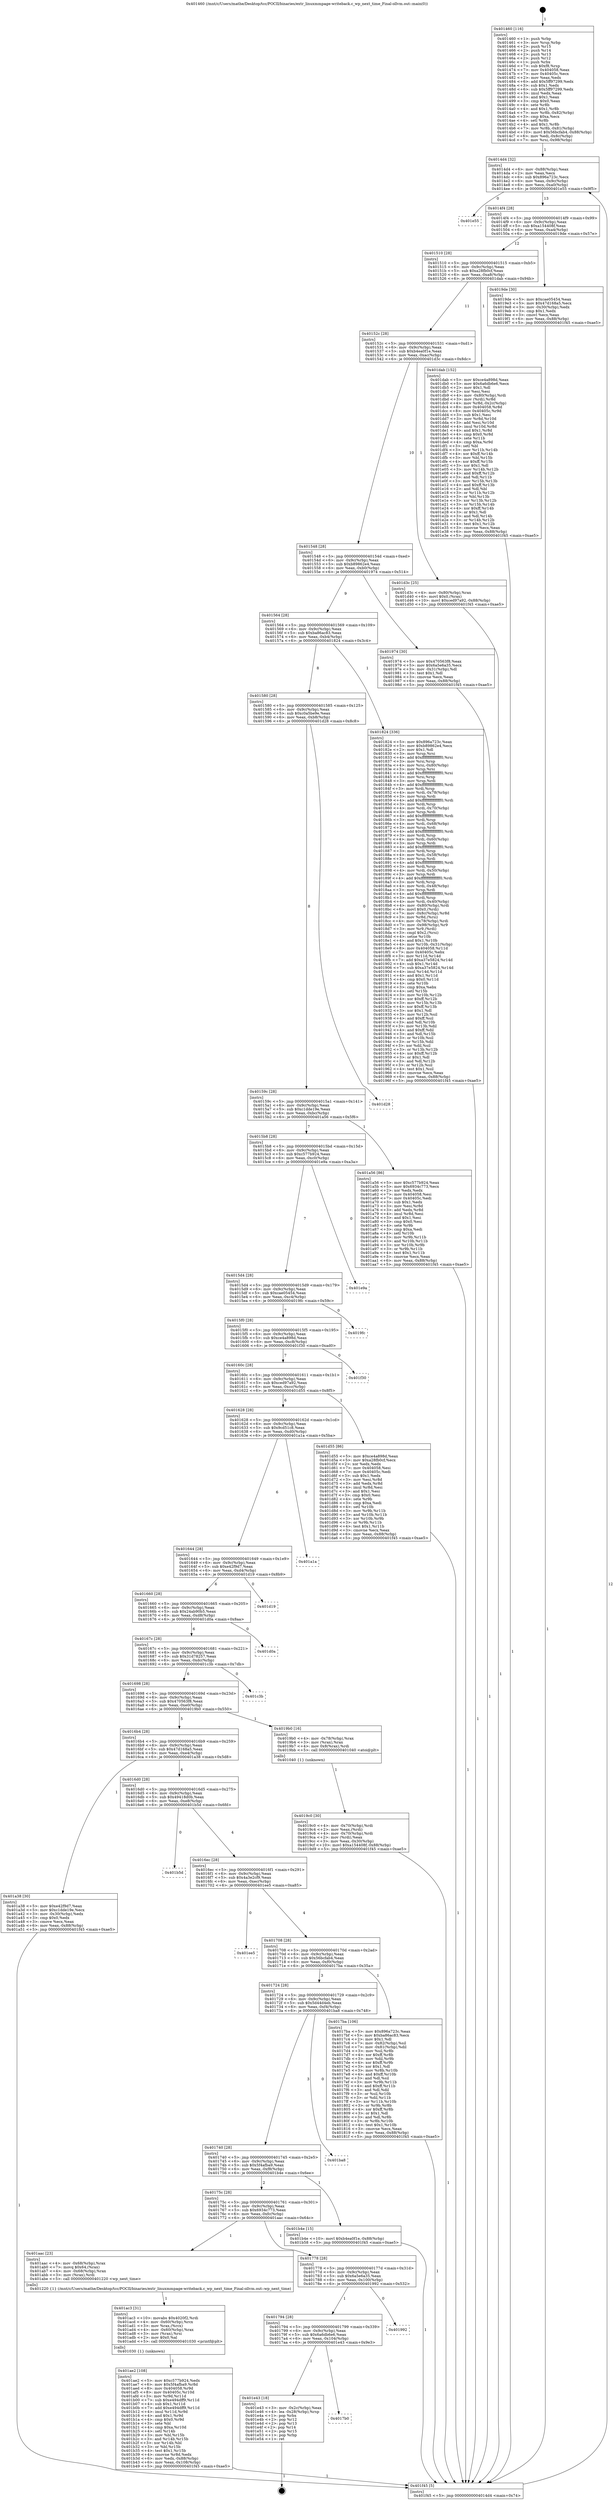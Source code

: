 digraph "0x401460" {
  label = "0x401460 (/mnt/c/Users/mathe/Desktop/tcc/POCII/binaries/extr_linuxmmpage-writeback.c_wp_next_time_Final-ollvm.out::main(0))"
  labelloc = "t"
  node[shape=record]

  Entry [label="",width=0.3,height=0.3,shape=circle,fillcolor=black,style=filled]
  "0x4014d4" [label="{
     0x4014d4 [32]\l
     | [instrs]\l
     &nbsp;&nbsp;0x4014d4 \<+6\>: mov -0x88(%rbp),%eax\l
     &nbsp;&nbsp;0x4014da \<+2\>: mov %eax,%ecx\l
     &nbsp;&nbsp;0x4014dc \<+6\>: sub $0x896a723c,%ecx\l
     &nbsp;&nbsp;0x4014e2 \<+6\>: mov %eax,-0x9c(%rbp)\l
     &nbsp;&nbsp;0x4014e8 \<+6\>: mov %ecx,-0xa0(%rbp)\l
     &nbsp;&nbsp;0x4014ee \<+6\>: je 0000000000401e55 \<main+0x9f5\>\l
  }"]
  "0x401e55" [label="{
     0x401e55\l
  }", style=dashed]
  "0x4014f4" [label="{
     0x4014f4 [28]\l
     | [instrs]\l
     &nbsp;&nbsp;0x4014f4 \<+5\>: jmp 00000000004014f9 \<main+0x99\>\l
     &nbsp;&nbsp;0x4014f9 \<+6\>: mov -0x9c(%rbp),%eax\l
     &nbsp;&nbsp;0x4014ff \<+5\>: sub $0xa154408f,%eax\l
     &nbsp;&nbsp;0x401504 \<+6\>: mov %eax,-0xa4(%rbp)\l
     &nbsp;&nbsp;0x40150a \<+6\>: je 00000000004019de \<main+0x57e\>\l
  }"]
  Exit [label="",width=0.3,height=0.3,shape=circle,fillcolor=black,style=filled,peripheries=2]
  "0x4019de" [label="{
     0x4019de [30]\l
     | [instrs]\l
     &nbsp;&nbsp;0x4019de \<+5\>: mov $0xcae05454,%eax\l
     &nbsp;&nbsp;0x4019e3 \<+5\>: mov $0x47d168a5,%ecx\l
     &nbsp;&nbsp;0x4019e8 \<+3\>: mov -0x30(%rbp),%edx\l
     &nbsp;&nbsp;0x4019eb \<+3\>: cmp $0x1,%edx\l
     &nbsp;&nbsp;0x4019ee \<+3\>: cmovl %ecx,%eax\l
     &nbsp;&nbsp;0x4019f1 \<+6\>: mov %eax,-0x88(%rbp)\l
     &nbsp;&nbsp;0x4019f7 \<+5\>: jmp 0000000000401f45 \<main+0xae5\>\l
  }"]
  "0x401510" [label="{
     0x401510 [28]\l
     | [instrs]\l
     &nbsp;&nbsp;0x401510 \<+5\>: jmp 0000000000401515 \<main+0xb5\>\l
     &nbsp;&nbsp;0x401515 \<+6\>: mov -0x9c(%rbp),%eax\l
     &nbsp;&nbsp;0x40151b \<+5\>: sub $0xa28fb0cf,%eax\l
     &nbsp;&nbsp;0x401520 \<+6\>: mov %eax,-0xa8(%rbp)\l
     &nbsp;&nbsp;0x401526 \<+6\>: je 0000000000401dab \<main+0x94b\>\l
  }"]
  "0x4017b0" [label="{
     0x4017b0\l
  }", style=dashed]
  "0x401dab" [label="{
     0x401dab [152]\l
     | [instrs]\l
     &nbsp;&nbsp;0x401dab \<+5\>: mov $0xce4a898d,%eax\l
     &nbsp;&nbsp;0x401db0 \<+5\>: mov $0x6a6db6e6,%ecx\l
     &nbsp;&nbsp;0x401db5 \<+2\>: mov $0x1,%dl\l
     &nbsp;&nbsp;0x401db7 \<+2\>: xor %esi,%esi\l
     &nbsp;&nbsp;0x401db9 \<+4\>: mov -0x80(%rbp),%rdi\l
     &nbsp;&nbsp;0x401dbd \<+3\>: mov (%rdi),%r8d\l
     &nbsp;&nbsp;0x401dc0 \<+4\>: mov %r8d,-0x2c(%rbp)\l
     &nbsp;&nbsp;0x401dc4 \<+8\>: mov 0x404058,%r8d\l
     &nbsp;&nbsp;0x401dcc \<+8\>: mov 0x40405c,%r9d\l
     &nbsp;&nbsp;0x401dd4 \<+3\>: sub $0x1,%esi\l
     &nbsp;&nbsp;0x401dd7 \<+3\>: mov %r8d,%r10d\l
     &nbsp;&nbsp;0x401dda \<+3\>: add %esi,%r10d\l
     &nbsp;&nbsp;0x401ddd \<+4\>: imul %r10d,%r8d\l
     &nbsp;&nbsp;0x401de1 \<+4\>: and $0x1,%r8d\l
     &nbsp;&nbsp;0x401de5 \<+4\>: cmp $0x0,%r8d\l
     &nbsp;&nbsp;0x401de9 \<+4\>: sete %r11b\l
     &nbsp;&nbsp;0x401ded \<+4\>: cmp $0xa,%r9d\l
     &nbsp;&nbsp;0x401df1 \<+3\>: setl %bl\l
     &nbsp;&nbsp;0x401df4 \<+3\>: mov %r11b,%r14b\l
     &nbsp;&nbsp;0x401df7 \<+4\>: xor $0xff,%r14b\l
     &nbsp;&nbsp;0x401dfb \<+3\>: mov %bl,%r15b\l
     &nbsp;&nbsp;0x401dfe \<+4\>: xor $0xff,%r15b\l
     &nbsp;&nbsp;0x401e02 \<+3\>: xor $0x1,%dl\l
     &nbsp;&nbsp;0x401e05 \<+3\>: mov %r14b,%r12b\l
     &nbsp;&nbsp;0x401e08 \<+4\>: and $0xff,%r12b\l
     &nbsp;&nbsp;0x401e0c \<+3\>: and %dl,%r11b\l
     &nbsp;&nbsp;0x401e0f \<+3\>: mov %r15b,%r13b\l
     &nbsp;&nbsp;0x401e12 \<+4\>: and $0xff,%r13b\l
     &nbsp;&nbsp;0x401e16 \<+2\>: and %dl,%bl\l
     &nbsp;&nbsp;0x401e18 \<+3\>: or %r11b,%r12b\l
     &nbsp;&nbsp;0x401e1b \<+3\>: or %bl,%r13b\l
     &nbsp;&nbsp;0x401e1e \<+3\>: xor %r13b,%r12b\l
     &nbsp;&nbsp;0x401e21 \<+3\>: or %r15b,%r14b\l
     &nbsp;&nbsp;0x401e24 \<+4\>: xor $0xff,%r14b\l
     &nbsp;&nbsp;0x401e28 \<+3\>: or $0x1,%dl\l
     &nbsp;&nbsp;0x401e2b \<+3\>: and %dl,%r14b\l
     &nbsp;&nbsp;0x401e2e \<+3\>: or %r14b,%r12b\l
     &nbsp;&nbsp;0x401e31 \<+4\>: test $0x1,%r12b\l
     &nbsp;&nbsp;0x401e35 \<+3\>: cmovne %ecx,%eax\l
     &nbsp;&nbsp;0x401e38 \<+6\>: mov %eax,-0x88(%rbp)\l
     &nbsp;&nbsp;0x401e3e \<+5\>: jmp 0000000000401f45 \<main+0xae5\>\l
  }"]
  "0x40152c" [label="{
     0x40152c [28]\l
     | [instrs]\l
     &nbsp;&nbsp;0x40152c \<+5\>: jmp 0000000000401531 \<main+0xd1\>\l
     &nbsp;&nbsp;0x401531 \<+6\>: mov -0x9c(%rbp),%eax\l
     &nbsp;&nbsp;0x401537 \<+5\>: sub $0xb4ea0f1e,%eax\l
     &nbsp;&nbsp;0x40153c \<+6\>: mov %eax,-0xac(%rbp)\l
     &nbsp;&nbsp;0x401542 \<+6\>: je 0000000000401d3c \<main+0x8dc\>\l
  }"]
  "0x401e43" [label="{
     0x401e43 [18]\l
     | [instrs]\l
     &nbsp;&nbsp;0x401e43 \<+3\>: mov -0x2c(%rbp),%eax\l
     &nbsp;&nbsp;0x401e46 \<+4\>: lea -0x28(%rbp),%rsp\l
     &nbsp;&nbsp;0x401e4a \<+1\>: pop %rbx\l
     &nbsp;&nbsp;0x401e4b \<+2\>: pop %r12\l
     &nbsp;&nbsp;0x401e4d \<+2\>: pop %r13\l
     &nbsp;&nbsp;0x401e4f \<+2\>: pop %r14\l
     &nbsp;&nbsp;0x401e51 \<+2\>: pop %r15\l
     &nbsp;&nbsp;0x401e53 \<+1\>: pop %rbp\l
     &nbsp;&nbsp;0x401e54 \<+1\>: ret\l
  }"]
  "0x401d3c" [label="{
     0x401d3c [25]\l
     | [instrs]\l
     &nbsp;&nbsp;0x401d3c \<+4\>: mov -0x80(%rbp),%rax\l
     &nbsp;&nbsp;0x401d40 \<+6\>: movl $0x0,(%rax)\l
     &nbsp;&nbsp;0x401d46 \<+10\>: movl $0xced97a92,-0x88(%rbp)\l
     &nbsp;&nbsp;0x401d50 \<+5\>: jmp 0000000000401f45 \<main+0xae5\>\l
  }"]
  "0x401548" [label="{
     0x401548 [28]\l
     | [instrs]\l
     &nbsp;&nbsp;0x401548 \<+5\>: jmp 000000000040154d \<main+0xed\>\l
     &nbsp;&nbsp;0x40154d \<+6\>: mov -0x9c(%rbp),%eax\l
     &nbsp;&nbsp;0x401553 \<+5\>: sub $0xb89862e4,%eax\l
     &nbsp;&nbsp;0x401558 \<+6\>: mov %eax,-0xb0(%rbp)\l
     &nbsp;&nbsp;0x40155e \<+6\>: je 0000000000401974 \<main+0x514\>\l
  }"]
  "0x401794" [label="{
     0x401794 [28]\l
     | [instrs]\l
     &nbsp;&nbsp;0x401794 \<+5\>: jmp 0000000000401799 \<main+0x339\>\l
     &nbsp;&nbsp;0x401799 \<+6\>: mov -0x9c(%rbp),%eax\l
     &nbsp;&nbsp;0x40179f \<+5\>: sub $0x6a6db6e6,%eax\l
     &nbsp;&nbsp;0x4017a4 \<+6\>: mov %eax,-0x104(%rbp)\l
     &nbsp;&nbsp;0x4017aa \<+6\>: je 0000000000401e43 \<main+0x9e3\>\l
  }"]
  "0x401974" [label="{
     0x401974 [30]\l
     | [instrs]\l
     &nbsp;&nbsp;0x401974 \<+5\>: mov $0x470563f8,%eax\l
     &nbsp;&nbsp;0x401979 \<+5\>: mov $0x6a5e6a35,%ecx\l
     &nbsp;&nbsp;0x40197e \<+3\>: mov -0x31(%rbp),%dl\l
     &nbsp;&nbsp;0x401981 \<+3\>: test $0x1,%dl\l
     &nbsp;&nbsp;0x401984 \<+3\>: cmovne %ecx,%eax\l
     &nbsp;&nbsp;0x401987 \<+6\>: mov %eax,-0x88(%rbp)\l
     &nbsp;&nbsp;0x40198d \<+5\>: jmp 0000000000401f45 \<main+0xae5\>\l
  }"]
  "0x401564" [label="{
     0x401564 [28]\l
     | [instrs]\l
     &nbsp;&nbsp;0x401564 \<+5\>: jmp 0000000000401569 \<main+0x109\>\l
     &nbsp;&nbsp;0x401569 \<+6\>: mov -0x9c(%rbp),%eax\l
     &nbsp;&nbsp;0x40156f \<+5\>: sub $0xba86ac83,%eax\l
     &nbsp;&nbsp;0x401574 \<+6\>: mov %eax,-0xb4(%rbp)\l
     &nbsp;&nbsp;0x40157a \<+6\>: je 0000000000401824 \<main+0x3c4\>\l
  }"]
  "0x401992" [label="{
     0x401992\l
  }", style=dashed]
  "0x401824" [label="{
     0x401824 [336]\l
     | [instrs]\l
     &nbsp;&nbsp;0x401824 \<+5\>: mov $0x896a723c,%eax\l
     &nbsp;&nbsp;0x401829 \<+5\>: mov $0xb89862e4,%ecx\l
     &nbsp;&nbsp;0x40182e \<+2\>: mov $0x1,%dl\l
     &nbsp;&nbsp;0x401830 \<+3\>: mov %rsp,%rsi\l
     &nbsp;&nbsp;0x401833 \<+4\>: add $0xfffffffffffffff0,%rsi\l
     &nbsp;&nbsp;0x401837 \<+3\>: mov %rsi,%rsp\l
     &nbsp;&nbsp;0x40183a \<+4\>: mov %rsi,-0x80(%rbp)\l
     &nbsp;&nbsp;0x40183e \<+3\>: mov %rsp,%rsi\l
     &nbsp;&nbsp;0x401841 \<+4\>: add $0xfffffffffffffff0,%rsi\l
     &nbsp;&nbsp;0x401845 \<+3\>: mov %rsi,%rsp\l
     &nbsp;&nbsp;0x401848 \<+3\>: mov %rsp,%rdi\l
     &nbsp;&nbsp;0x40184b \<+4\>: add $0xfffffffffffffff0,%rdi\l
     &nbsp;&nbsp;0x40184f \<+3\>: mov %rdi,%rsp\l
     &nbsp;&nbsp;0x401852 \<+4\>: mov %rdi,-0x78(%rbp)\l
     &nbsp;&nbsp;0x401856 \<+3\>: mov %rsp,%rdi\l
     &nbsp;&nbsp;0x401859 \<+4\>: add $0xfffffffffffffff0,%rdi\l
     &nbsp;&nbsp;0x40185d \<+3\>: mov %rdi,%rsp\l
     &nbsp;&nbsp;0x401860 \<+4\>: mov %rdi,-0x70(%rbp)\l
     &nbsp;&nbsp;0x401864 \<+3\>: mov %rsp,%rdi\l
     &nbsp;&nbsp;0x401867 \<+4\>: add $0xfffffffffffffff0,%rdi\l
     &nbsp;&nbsp;0x40186b \<+3\>: mov %rdi,%rsp\l
     &nbsp;&nbsp;0x40186e \<+4\>: mov %rdi,-0x68(%rbp)\l
     &nbsp;&nbsp;0x401872 \<+3\>: mov %rsp,%rdi\l
     &nbsp;&nbsp;0x401875 \<+4\>: add $0xfffffffffffffff0,%rdi\l
     &nbsp;&nbsp;0x401879 \<+3\>: mov %rdi,%rsp\l
     &nbsp;&nbsp;0x40187c \<+4\>: mov %rdi,-0x60(%rbp)\l
     &nbsp;&nbsp;0x401880 \<+3\>: mov %rsp,%rdi\l
     &nbsp;&nbsp;0x401883 \<+4\>: add $0xfffffffffffffff0,%rdi\l
     &nbsp;&nbsp;0x401887 \<+3\>: mov %rdi,%rsp\l
     &nbsp;&nbsp;0x40188a \<+4\>: mov %rdi,-0x58(%rbp)\l
     &nbsp;&nbsp;0x40188e \<+3\>: mov %rsp,%rdi\l
     &nbsp;&nbsp;0x401891 \<+4\>: add $0xfffffffffffffff0,%rdi\l
     &nbsp;&nbsp;0x401895 \<+3\>: mov %rdi,%rsp\l
     &nbsp;&nbsp;0x401898 \<+4\>: mov %rdi,-0x50(%rbp)\l
     &nbsp;&nbsp;0x40189c \<+3\>: mov %rsp,%rdi\l
     &nbsp;&nbsp;0x40189f \<+4\>: add $0xfffffffffffffff0,%rdi\l
     &nbsp;&nbsp;0x4018a3 \<+3\>: mov %rdi,%rsp\l
     &nbsp;&nbsp;0x4018a6 \<+4\>: mov %rdi,-0x48(%rbp)\l
     &nbsp;&nbsp;0x4018aa \<+3\>: mov %rsp,%rdi\l
     &nbsp;&nbsp;0x4018ad \<+4\>: add $0xfffffffffffffff0,%rdi\l
     &nbsp;&nbsp;0x4018b1 \<+3\>: mov %rdi,%rsp\l
     &nbsp;&nbsp;0x4018b4 \<+4\>: mov %rdi,-0x40(%rbp)\l
     &nbsp;&nbsp;0x4018b8 \<+4\>: mov -0x80(%rbp),%rdi\l
     &nbsp;&nbsp;0x4018bc \<+6\>: movl $0x0,(%rdi)\l
     &nbsp;&nbsp;0x4018c2 \<+7\>: mov -0x8c(%rbp),%r8d\l
     &nbsp;&nbsp;0x4018c9 \<+3\>: mov %r8d,(%rsi)\l
     &nbsp;&nbsp;0x4018cc \<+4\>: mov -0x78(%rbp),%rdi\l
     &nbsp;&nbsp;0x4018d0 \<+7\>: mov -0x98(%rbp),%r9\l
     &nbsp;&nbsp;0x4018d7 \<+3\>: mov %r9,(%rdi)\l
     &nbsp;&nbsp;0x4018da \<+3\>: cmpl $0x2,(%rsi)\l
     &nbsp;&nbsp;0x4018dd \<+4\>: setne %r10b\l
     &nbsp;&nbsp;0x4018e1 \<+4\>: and $0x1,%r10b\l
     &nbsp;&nbsp;0x4018e5 \<+4\>: mov %r10b,-0x31(%rbp)\l
     &nbsp;&nbsp;0x4018e9 \<+8\>: mov 0x404058,%r11d\l
     &nbsp;&nbsp;0x4018f1 \<+7\>: mov 0x40405c,%ebx\l
     &nbsp;&nbsp;0x4018f8 \<+3\>: mov %r11d,%r14d\l
     &nbsp;&nbsp;0x4018fb \<+7\>: add $0xa37e5824,%r14d\l
     &nbsp;&nbsp;0x401902 \<+4\>: sub $0x1,%r14d\l
     &nbsp;&nbsp;0x401906 \<+7\>: sub $0xa37e5824,%r14d\l
     &nbsp;&nbsp;0x40190d \<+4\>: imul %r14d,%r11d\l
     &nbsp;&nbsp;0x401911 \<+4\>: and $0x1,%r11d\l
     &nbsp;&nbsp;0x401915 \<+4\>: cmp $0x0,%r11d\l
     &nbsp;&nbsp;0x401919 \<+4\>: sete %r10b\l
     &nbsp;&nbsp;0x40191d \<+3\>: cmp $0xa,%ebx\l
     &nbsp;&nbsp;0x401920 \<+4\>: setl %r15b\l
     &nbsp;&nbsp;0x401924 \<+3\>: mov %r10b,%r12b\l
     &nbsp;&nbsp;0x401927 \<+4\>: xor $0xff,%r12b\l
     &nbsp;&nbsp;0x40192b \<+3\>: mov %r15b,%r13b\l
     &nbsp;&nbsp;0x40192e \<+4\>: xor $0xff,%r13b\l
     &nbsp;&nbsp;0x401932 \<+3\>: xor $0x1,%dl\l
     &nbsp;&nbsp;0x401935 \<+3\>: mov %r12b,%sil\l
     &nbsp;&nbsp;0x401938 \<+4\>: and $0xff,%sil\l
     &nbsp;&nbsp;0x40193c \<+3\>: and %dl,%r10b\l
     &nbsp;&nbsp;0x40193f \<+3\>: mov %r13b,%dil\l
     &nbsp;&nbsp;0x401942 \<+4\>: and $0xff,%dil\l
     &nbsp;&nbsp;0x401946 \<+3\>: and %dl,%r15b\l
     &nbsp;&nbsp;0x401949 \<+3\>: or %r10b,%sil\l
     &nbsp;&nbsp;0x40194c \<+3\>: or %r15b,%dil\l
     &nbsp;&nbsp;0x40194f \<+3\>: xor %dil,%sil\l
     &nbsp;&nbsp;0x401952 \<+3\>: or %r13b,%r12b\l
     &nbsp;&nbsp;0x401955 \<+4\>: xor $0xff,%r12b\l
     &nbsp;&nbsp;0x401959 \<+3\>: or $0x1,%dl\l
     &nbsp;&nbsp;0x40195c \<+3\>: and %dl,%r12b\l
     &nbsp;&nbsp;0x40195f \<+3\>: or %r12b,%sil\l
     &nbsp;&nbsp;0x401962 \<+4\>: test $0x1,%sil\l
     &nbsp;&nbsp;0x401966 \<+3\>: cmovne %ecx,%eax\l
     &nbsp;&nbsp;0x401969 \<+6\>: mov %eax,-0x88(%rbp)\l
     &nbsp;&nbsp;0x40196f \<+5\>: jmp 0000000000401f45 \<main+0xae5\>\l
  }"]
  "0x401580" [label="{
     0x401580 [28]\l
     | [instrs]\l
     &nbsp;&nbsp;0x401580 \<+5\>: jmp 0000000000401585 \<main+0x125\>\l
     &nbsp;&nbsp;0x401585 \<+6\>: mov -0x9c(%rbp),%eax\l
     &nbsp;&nbsp;0x40158b \<+5\>: sub $0xc0a5be9e,%eax\l
     &nbsp;&nbsp;0x401590 \<+6\>: mov %eax,-0xb8(%rbp)\l
     &nbsp;&nbsp;0x401596 \<+6\>: je 0000000000401d28 \<main+0x8c8\>\l
  }"]
  "0x401ae2" [label="{
     0x401ae2 [108]\l
     | [instrs]\l
     &nbsp;&nbsp;0x401ae2 \<+5\>: mov $0xc577b924,%edx\l
     &nbsp;&nbsp;0x401ae7 \<+6\>: mov $0x5f4afba9,%r8d\l
     &nbsp;&nbsp;0x401aed \<+8\>: mov 0x404058,%r9d\l
     &nbsp;&nbsp;0x401af5 \<+8\>: mov 0x40405c,%r10d\l
     &nbsp;&nbsp;0x401afd \<+3\>: mov %r9d,%r11d\l
     &nbsp;&nbsp;0x401b00 \<+7\>: sub $0xe494dff9,%r11d\l
     &nbsp;&nbsp;0x401b07 \<+4\>: sub $0x1,%r11d\l
     &nbsp;&nbsp;0x401b0b \<+7\>: add $0xe494dff9,%r11d\l
     &nbsp;&nbsp;0x401b12 \<+4\>: imul %r11d,%r9d\l
     &nbsp;&nbsp;0x401b16 \<+4\>: and $0x1,%r9d\l
     &nbsp;&nbsp;0x401b1a \<+4\>: cmp $0x0,%r9d\l
     &nbsp;&nbsp;0x401b1e \<+3\>: sete %bl\l
     &nbsp;&nbsp;0x401b21 \<+4\>: cmp $0xa,%r10d\l
     &nbsp;&nbsp;0x401b25 \<+4\>: setl %r14b\l
     &nbsp;&nbsp;0x401b29 \<+3\>: mov %bl,%r15b\l
     &nbsp;&nbsp;0x401b2c \<+3\>: and %r14b,%r15b\l
     &nbsp;&nbsp;0x401b2f \<+3\>: xor %r14b,%bl\l
     &nbsp;&nbsp;0x401b32 \<+3\>: or %bl,%r15b\l
     &nbsp;&nbsp;0x401b35 \<+4\>: test $0x1,%r15b\l
     &nbsp;&nbsp;0x401b39 \<+4\>: cmovne %r8d,%edx\l
     &nbsp;&nbsp;0x401b3d \<+6\>: mov %edx,-0x88(%rbp)\l
     &nbsp;&nbsp;0x401b43 \<+6\>: mov %eax,-0x108(%rbp)\l
     &nbsp;&nbsp;0x401b49 \<+5\>: jmp 0000000000401f45 \<main+0xae5\>\l
  }"]
  "0x401d28" [label="{
     0x401d28\l
  }", style=dashed]
  "0x40159c" [label="{
     0x40159c [28]\l
     | [instrs]\l
     &nbsp;&nbsp;0x40159c \<+5\>: jmp 00000000004015a1 \<main+0x141\>\l
     &nbsp;&nbsp;0x4015a1 \<+6\>: mov -0x9c(%rbp),%eax\l
     &nbsp;&nbsp;0x4015a7 \<+5\>: sub $0xc1dde19e,%eax\l
     &nbsp;&nbsp;0x4015ac \<+6\>: mov %eax,-0xbc(%rbp)\l
     &nbsp;&nbsp;0x4015b2 \<+6\>: je 0000000000401a56 \<main+0x5f6\>\l
  }"]
  "0x401ac3" [label="{
     0x401ac3 [31]\l
     | [instrs]\l
     &nbsp;&nbsp;0x401ac3 \<+10\>: movabs $0x4020f2,%rdi\l
     &nbsp;&nbsp;0x401acd \<+4\>: mov -0x60(%rbp),%rcx\l
     &nbsp;&nbsp;0x401ad1 \<+3\>: mov %rax,(%rcx)\l
     &nbsp;&nbsp;0x401ad4 \<+4\>: mov -0x60(%rbp),%rax\l
     &nbsp;&nbsp;0x401ad8 \<+3\>: mov (%rax),%rsi\l
     &nbsp;&nbsp;0x401adb \<+2\>: mov $0x0,%al\l
     &nbsp;&nbsp;0x401add \<+5\>: call 0000000000401030 \<printf@plt\>\l
     | [calls]\l
     &nbsp;&nbsp;0x401030 \{1\} (unknown)\l
  }"]
  "0x401a56" [label="{
     0x401a56 [86]\l
     | [instrs]\l
     &nbsp;&nbsp;0x401a56 \<+5\>: mov $0xc577b924,%eax\l
     &nbsp;&nbsp;0x401a5b \<+5\>: mov $0x6934c773,%ecx\l
     &nbsp;&nbsp;0x401a60 \<+2\>: xor %edx,%edx\l
     &nbsp;&nbsp;0x401a62 \<+7\>: mov 0x404058,%esi\l
     &nbsp;&nbsp;0x401a69 \<+7\>: mov 0x40405c,%edi\l
     &nbsp;&nbsp;0x401a70 \<+3\>: sub $0x1,%edx\l
     &nbsp;&nbsp;0x401a73 \<+3\>: mov %esi,%r8d\l
     &nbsp;&nbsp;0x401a76 \<+3\>: add %edx,%r8d\l
     &nbsp;&nbsp;0x401a79 \<+4\>: imul %r8d,%esi\l
     &nbsp;&nbsp;0x401a7d \<+3\>: and $0x1,%esi\l
     &nbsp;&nbsp;0x401a80 \<+3\>: cmp $0x0,%esi\l
     &nbsp;&nbsp;0x401a83 \<+4\>: sete %r9b\l
     &nbsp;&nbsp;0x401a87 \<+3\>: cmp $0xa,%edi\l
     &nbsp;&nbsp;0x401a8a \<+4\>: setl %r10b\l
     &nbsp;&nbsp;0x401a8e \<+3\>: mov %r9b,%r11b\l
     &nbsp;&nbsp;0x401a91 \<+3\>: and %r10b,%r11b\l
     &nbsp;&nbsp;0x401a94 \<+3\>: xor %r10b,%r9b\l
     &nbsp;&nbsp;0x401a97 \<+3\>: or %r9b,%r11b\l
     &nbsp;&nbsp;0x401a9a \<+4\>: test $0x1,%r11b\l
     &nbsp;&nbsp;0x401a9e \<+3\>: cmovne %ecx,%eax\l
     &nbsp;&nbsp;0x401aa1 \<+6\>: mov %eax,-0x88(%rbp)\l
     &nbsp;&nbsp;0x401aa7 \<+5\>: jmp 0000000000401f45 \<main+0xae5\>\l
  }"]
  "0x4015b8" [label="{
     0x4015b8 [28]\l
     | [instrs]\l
     &nbsp;&nbsp;0x4015b8 \<+5\>: jmp 00000000004015bd \<main+0x15d\>\l
     &nbsp;&nbsp;0x4015bd \<+6\>: mov -0x9c(%rbp),%eax\l
     &nbsp;&nbsp;0x4015c3 \<+5\>: sub $0xc577b924,%eax\l
     &nbsp;&nbsp;0x4015c8 \<+6\>: mov %eax,-0xc0(%rbp)\l
     &nbsp;&nbsp;0x4015ce \<+6\>: je 0000000000401e9a \<main+0xa3a\>\l
  }"]
  "0x401778" [label="{
     0x401778 [28]\l
     | [instrs]\l
     &nbsp;&nbsp;0x401778 \<+5\>: jmp 000000000040177d \<main+0x31d\>\l
     &nbsp;&nbsp;0x40177d \<+6\>: mov -0x9c(%rbp),%eax\l
     &nbsp;&nbsp;0x401783 \<+5\>: sub $0x6a5e6a35,%eax\l
     &nbsp;&nbsp;0x401788 \<+6\>: mov %eax,-0x100(%rbp)\l
     &nbsp;&nbsp;0x40178e \<+6\>: je 0000000000401992 \<main+0x532\>\l
  }"]
  "0x401e9a" [label="{
     0x401e9a\l
  }", style=dashed]
  "0x4015d4" [label="{
     0x4015d4 [28]\l
     | [instrs]\l
     &nbsp;&nbsp;0x4015d4 \<+5\>: jmp 00000000004015d9 \<main+0x179\>\l
     &nbsp;&nbsp;0x4015d9 \<+6\>: mov -0x9c(%rbp),%eax\l
     &nbsp;&nbsp;0x4015df \<+5\>: sub $0xcae05454,%eax\l
     &nbsp;&nbsp;0x4015e4 \<+6\>: mov %eax,-0xc4(%rbp)\l
     &nbsp;&nbsp;0x4015ea \<+6\>: je 00000000004019fc \<main+0x59c\>\l
  }"]
  "0x401aac" [label="{
     0x401aac [23]\l
     | [instrs]\l
     &nbsp;&nbsp;0x401aac \<+4\>: mov -0x68(%rbp),%rax\l
     &nbsp;&nbsp;0x401ab0 \<+7\>: movq $0x64,(%rax)\l
     &nbsp;&nbsp;0x401ab7 \<+4\>: mov -0x68(%rbp),%rax\l
     &nbsp;&nbsp;0x401abb \<+3\>: mov (%rax),%rdi\l
     &nbsp;&nbsp;0x401abe \<+5\>: call 0000000000401220 \<wp_next_time\>\l
     | [calls]\l
     &nbsp;&nbsp;0x401220 \{1\} (/mnt/c/Users/mathe/Desktop/tcc/POCII/binaries/extr_linuxmmpage-writeback.c_wp_next_time_Final-ollvm.out::wp_next_time)\l
  }"]
  "0x4019fc" [label="{
     0x4019fc\l
  }", style=dashed]
  "0x4015f0" [label="{
     0x4015f0 [28]\l
     | [instrs]\l
     &nbsp;&nbsp;0x4015f0 \<+5\>: jmp 00000000004015f5 \<main+0x195\>\l
     &nbsp;&nbsp;0x4015f5 \<+6\>: mov -0x9c(%rbp),%eax\l
     &nbsp;&nbsp;0x4015fb \<+5\>: sub $0xce4a898d,%eax\l
     &nbsp;&nbsp;0x401600 \<+6\>: mov %eax,-0xc8(%rbp)\l
     &nbsp;&nbsp;0x401606 \<+6\>: je 0000000000401f30 \<main+0xad0\>\l
  }"]
  "0x40175c" [label="{
     0x40175c [28]\l
     | [instrs]\l
     &nbsp;&nbsp;0x40175c \<+5\>: jmp 0000000000401761 \<main+0x301\>\l
     &nbsp;&nbsp;0x401761 \<+6\>: mov -0x9c(%rbp),%eax\l
     &nbsp;&nbsp;0x401767 \<+5\>: sub $0x6934c773,%eax\l
     &nbsp;&nbsp;0x40176c \<+6\>: mov %eax,-0xfc(%rbp)\l
     &nbsp;&nbsp;0x401772 \<+6\>: je 0000000000401aac \<main+0x64c\>\l
  }"]
  "0x401f30" [label="{
     0x401f30\l
  }", style=dashed]
  "0x40160c" [label="{
     0x40160c [28]\l
     | [instrs]\l
     &nbsp;&nbsp;0x40160c \<+5\>: jmp 0000000000401611 \<main+0x1b1\>\l
     &nbsp;&nbsp;0x401611 \<+6\>: mov -0x9c(%rbp),%eax\l
     &nbsp;&nbsp;0x401617 \<+5\>: sub $0xced97a92,%eax\l
     &nbsp;&nbsp;0x40161c \<+6\>: mov %eax,-0xcc(%rbp)\l
     &nbsp;&nbsp;0x401622 \<+6\>: je 0000000000401d55 \<main+0x8f5\>\l
  }"]
  "0x401b4e" [label="{
     0x401b4e [15]\l
     | [instrs]\l
     &nbsp;&nbsp;0x401b4e \<+10\>: movl $0xb4ea0f1e,-0x88(%rbp)\l
     &nbsp;&nbsp;0x401b58 \<+5\>: jmp 0000000000401f45 \<main+0xae5\>\l
  }"]
  "0x401d55" [label="{
     0x401d55 [86]\l
     | [instrs]\l
     &nbsp;&nbsp;0x401d55 \<+5\>: mov $0xce4a898d,%eax\l
     &nbsp;&nbsp;0x401d5a \<+5\>: mov $0xa28fb0cf,%ecx\l
     &nbsp;&nbsp;0x401d5f \<+2\>: xor %edx,%edx\l
     &nbsp;&nbsp;0x401d61 \<+7\>: mov 0x404058,%esi\l
     &nbsp;&nbsp;0x401d68 \<+7\>: mov 0x40405c,%edi\l
     &nbsp;&nbsp;0x401d6f \<+3\>: sub $0x1,%edx\l
     &nbsp;&nbsp;0x401d72 \<+3\>: mov %esi,%r8d\l
     &nbsp;&nbsp;0x401d75 \<+3\>: add %edx,%r8d\l
     &nbsp;&nbsp;0x401d78 \<+4\>: imul %r8d,%esi\l
     &nbsp;&nbsp;0x401d7c \<+3\>: and $0x1,%esi\l
     &nbsp;&nbsp;0x401d7f \<+3\>: cmp $0x0,%esi\l
     &nbsp;&nbsp;0x401d82 \<+4\>: sete %r9b\l
     &nbsp;&nbsp;0x401d86 \<+3\>: cmp $0xa,%edi\l
     &nbsp;&nbsp;0x401d89 \<+4\>: setl %r10b\l
     &nbsp;&nbsp;0x401d8d \<+3\>: mov %r9b,%r11b\l
     &nbsp;&nbsp;0x401d90 \<+3\>: and %r10b,%r11b\l
     &nbsp;&nbsp;0x401d93 \<+3\>: xor %r10b,%r9b\l
     &nbsp;&nbsp;0x401d96 \<+3\>: or %r9b,%r11b\l
     &nbsp;&nbsp;0x401d99 \<+4\>: test $0x1,%r11b\l
     &nbsp;&nbsp;0x401d9d \<+3\>: cmovne %ecx,%eax\l
     &nbsp;&nbsp;0x401da0 \<+6\>: mov %eax,-0x88(%rbp)\l
     &nbsp;&nbsp;0x401da6 \<+5\>: jmp 0000000000401f45 \<main+0xae5\>\l
  }"]
  "0x401628" [label="{
     0x401628 [28]\l
     | [instrs]\l
     &nbsp;&nbsp;0x401628 \<+5\>: jmp 000000000040162d \<main+0x1cd\>\l
     &nbsp;&nbsp;0x40162d \<+6\>: mov -0x9c(%rbp),%eax\l
     &nbsp;&nbsp;0x401633 \<+5\>: sub $0x9cd51c8,%eax\l
     &nbsp;&nbsp;0x401638 \<+6\>: mov %eax,-0xd0(%rbp)\l
     &nbsp;&nbsp;0x40163e \<+6\>: je 0000000000401a1a \<main+0x5ba\>\l
  }"]
  "0x401740" [label="{
     0x401740 [28]\l
     | [instrs]\l
     &nbsp;&nbsp;0x401740 \<+5\>: jmp 0000000000401745 \<main+0x2e5\>\l
     &nbsp;&nbsp;0x401745 \<+6\>: mov -0x9c(%rbp),%eax\l
     &nbsp;&nbsp;0x40174b \<+5\>: sub $0x5f4afba9,%eax\l
     &nbsp;&nbsp;0x401750 \<+6\>: mov %eax,-0xf8(%rbp)\l
     &nbsp;&nbsp;0x401756 \<+6\>: je 0000000000401b4e \<main+0x6ee\>\l
  }"]
  "0x401a1a" [label="{
     0x401a1a\l
  }", style=dashed]
  "0x401644" [label="{
     0x401644 [28]\l
     | [instrs]\l
     &nbsp;&nbsp;0x401644 \<+5\>: jmp 0000000000401649 \<main+0x1e9\>\l
     &nbsp;&nbsp;0x401649 \<+6\>: mov -0x9c(%rbp),%eax\l
     &nbsp;&nbsp;0x40164f \<+5\>: sub $0xe42f9d7,%eax\l
     &nbsp;&nbsp;0x401654 \<+6\>: mov %eax,-0xd4(%rbp)\l
     &nbsp;&nbsp;0x40165a \<+6\>: je 0000000000401d19 \<main+0x8b9\>\l
  }"]
  "0x401ba8" [label="{
     0x401ba8\l
  }", style=dashed]
  "0x401d19" [label="{
     0x401d19\l
  }", style=dashed]
  "0x401660" [label="{
     0x401660 [28]\l
     | [instrs]\l
     &nbsp;&nbsp;0x401660 \<+5\>: jmp 0000000000401665 \<main+0x205\>\l
     &nbsp;&nbsp;0x401665 \<+6\>: mov -0x9c(%rbp),%eax\l
     &nbsp;&nbsp;0x40166b \<+5\>: sub $0x24ab90b5,%eax\l
     &nbsp;&nbsp;0x401670 \<+6\>: mov %eax,-0xd8(%rbp)\l
     &nbsp;&nbsp;0x401676 \<+6\>: je 0000000000401d0a \<main+0x8aa\>\l
  }"]
  "0x4019c0" [label="{
     0x4019c0 [30]\l
     | [instrs]\l
     &nbsp;&nbsp;0x4019c0 \<+4\>: mov -0x70(%rbp),%rdi\l
     &nbsp;&nbsp;0x4019c4 \<+2\>: mov %eax,(%rdi)\l
     &nbsp;&nbsp;0x4019c6 \<+4\>: mov -0x70(%rbp),%rdi\l
     &nbsp;&nbsp;0x4019ca \<+2\>: mov (%rdi),%eax\l
     &nbsp;&nbsp;0x4019cc \<+3\>: mov %eax,-0x30(%rbp)\l
     &nbsp;&nbsp;0x4019cf \<+10\>: movl $0xa154408f,-0x88(%rbp)\l
     &nbsp;&nbsp;0x4019d9 \<+5\>: jmp 0000000000401f45 \<main+0xae5\>\l
  }"]
  "0x401d0a" [label="{
     0x401d0a\l
  }", style=dashed]
  "0x40167c" [label="{
     0x40167c [28]\l
     | [instrs]\l
     &nbsp;&nbsp;0x40167c \<+5\>: jmp 0000000000401681 \<main+0x221\>\l
     &nbsp;&nbsp;0x401681 \<+6\>: mov -0x9c(%rbp),%eax\l
     &nbsp;&nbsp;0x401687 \<+5\>: sub $0x31d78257,%eax\l
     &nbsp;&nbsp;0x40168c \<+6\>: mov %eax,-0xdc(%rbp)\l
     &nbsp;&nbsp;0x401692 \<+6\>: je 0000000000401c3b \<main+0x7db\>\l
  }"]
  "0x401460" [label="{
     0x401460 [116]\l
     | [instrs]\l
     &nbsp;&nbsp;0x401460 \<+1\>: push %rbp\l
     &nbsp;&nbsp;0x401461 \<+3\>: mov %rsp,%rbp\l
     &nbsp;&nbsp;0x401464 \<+2\>: push %r15\l
     &nbsp;&nbsp;0x401466 \<+2\>: push %r14\l
     &nbsp;&nbsp;0x401468 \<+2\>: push %r13\l
     &nbsp;&nbsp;0x40146a \<+2\>: push %r12\l
     &nbsp;&nbsp;0x40146c \<+1\>: push %rbx\l
     &nbsp;&nbsp;0x40146d \<+7\>: sub $0xf8,%rsp\l
     &nbsp;&nbsp;0x401474 \<+7\>: mov 0x404058,%eax\l
     &nbsp;&nbsp;0x40147b \<+7\>: mov 0x40405c,%ecx\l
     &nbsp;&nbsp;0x401482 \<+2\>: mov %eax,%edx\l
     &nbsp;&nbsp;0x401484 \<+6\>: add $0x5ff97299,%edx\l
     &nbsp;&nbsp;0x40148a \<+3\>: sub $0x1,%edx\l
     &nbsp;&nbsp;0x40148d \<+6\>: sub $0x5ff97299,%edx\l
     &nbsp;&nbsp;0x401493 \<+3\>: imul %edx,%eax\l
     &nbsp;&nbsp;0x401496 \<+3\>: and $0x1,%eax\l
     &nbsp;&nbsp;0x401499 \<+3\>: cmp $0x0,%eax\l
     &nbsp;&nbsp;0x40149c \<+4\>: sete %r8b\l
     &nbsp;&nbsp;0x4014a0 \<+4\>: and $0x1,%r8b\l
     &nbsp;&nbsp;0x4014a4 \<+7\>: mov %r8b,-0x82(%rbp)\l
     &nbsp;&nbsp;0x4014ab \<+3\>: cmp $0xa,%ecx\l
     &nbsp;&nbsp;0x4014ae \<+4\>: setl %r8b\l
     &nbsp;&nbsp;0x4014b2 \<+4\>: and $0x1,%r8b\l
     &nbsp;&nbsp;0x4014b6 \<+7\>: mov %r8b,-0x81(%rbp)\l
     &nbsp;&nbsp;0x4014bd \<+10\>: movl $0x56bcfab4,-0x88(%rbp)\l
     &nbsp;&nbsp;0x4014c7 \<+6\>: mov %edi,-0x8c(%rbp)\l
     &nbsp;&nbsp;0x4014cd \<+7\>: mov %rsi,-0x98(%rbp)\l
  }"]
  "0x401c3b" [label="{
     0x401c3b\l
  }", style=dashed]
  "0x401698" [label="{
     0x401698 [28]\l
     | [instrs]\l
     &nbsp;&nbsp;0x401698 \<+5\>: jmp 000000000040169d \<main+0x23d\>\l
     &nbsp;&nbsp;0x40169d \<+6\>: mov -0x9c(%rbp),%eax\l
     &nbsp;&nbsp;0x4016a3 \<+5\>: sub $0x470563f8,%eax\l
     &nbsp;&nbsp;0x4016a8 \<+6\>: mov %eax,-0xe0(%rbp)\l
     &nbsp;&nbsp;0x4016ae \<+6\>: je 00000000004019b0 \<main+0x550\>\l
  }"]
  "0x401f45" [label="{
     0x401f45 [5]\l
     | [instrs]\l
     &nbsp;&nbsp;0x401f45 \<+5\>: jmp 00000000004014d4 \<main+0x74\>\l
  }"]
  "0x4019b0" [label="{
     0x4019b0 [16]\l
     | [instrs]\l
     &nbsp;&nbsp;0x4019b0 \<+4\>: mov -0x78(%rbp),%rax\l
     &nbsp;&nbsp;0x4019b4 \<+3\>: mov (%rax),%rax\l
     &nbsp;&nbsp;0x4019b7 \<+4\>: mov 0x8(%rax),%rdi\l
     &nbsp;&nbsp;0x4019bb \<+5\>: call 0000000000401040 \<atoi@plt\>\l
     | [calls]\l
     &nbsp;&nbsp;0x401040 \{1\} (unknown)\l
  }"]
  "0x4016b4" [label="{
     0x4016b4 [28]\l
     | [instrs]\l
     &nbsp;&nbsp;0x4016b4 \<+5\>: jmp 00000000004016b9 \<main+0x259\>\l
     &nbsp;&nbsp;0x4016b9 \<+6\>: mov -0x9c(%rbp),%eax\l
     &nbsp;&nbsp;0x4016bf \<+5\>: sub $0x47d168a5,%eax\l
     &nbsp;&nbsp;0x4016c4 \<+6\>: mov %eax,-0xe4(%rbp)\l
     &nbsp;&nbsp;0x4016ca \<+6\>: je 0000000000401a38 \<main+0x5d8\>\l
  }"]
  "0x401724" [label="{
     0x401724 [28]\l
     | [instrs]\l
     &nbsp;&nbsp;0x401724 \<+5\>: jmp 0000000000401729 \<main+0x2c9\>\l
     &nbsp;&nbsp;0x401729 \<+6\>: mov -0x9c(%rbp),%eax\l
     &nbsp;&nbsp;0x40172f \<+5\>: sub $0x5d44d4eb,%eax\l
     &nbsp;&nbsp;0x401734 \<+6\>: mov %eax,-0xf4(%rbp)\l
     &nbsp;&nbsp;0x40173a \<+6\>: je 0000000000401ba8 \<main+0x748\>\l
  }"]
  "0x401a38" [label="{
     0x401a38 [30]\l
     | [instrs]\l
     &nbsp;&nbsp;0x401a38 \<+5\>: mov $0xe42f9d7,%eax\l
     &nbsp;&nbsp;0x401a3d \<+5\>: mov $0xc1dde19e,%ecx\l
     &nbsp;&nbsp;0x401a42 \<+3\>: mov -0x30(%rbp),%edx\l
     &nbsp;&nbsp;0x401a45 \<+3\>: cmp $0x0,%edx\l
     &nbsp;&nbsp;0x401a48 \<+3\>: cmove %ecx,%eax\l
     &nbsp;&nbsp;0x401a4b \<+6\>: mov %eax,-0x88(%rbp)\l
     &nbsp;&nbsp;0x401a51 \<+5\>: jmp 0000000000401f45 \<main+0xae5\>\l
  }"]
  "0x4016d0" [label="{
     0x4016d0 [28]\l
     | [instrs]\l
     &nbsp;&nbsp;0x4016d0 \<+5\>: jmp 00000000004016d5 \<main+0x275\>\l
     &nbsp;&nbsp;0x4016d5 \<+6\>: mov -0x9c(%rbp),%eax\l
     &nbsp;&nbsp;0x4016db \<+5\>: sub $0x49418d0b,%eax\l
     &nbsp;&nbsp;0x4016e0 \<+6\>: mov %eax,-0xe8(%rbp)\l
     &nbsp;&nbsp;0x4016e6 \<+6\>: je 0000000000401b5d \<main+0x6fd\>\l
  }"]
  "0x4017ba" [label="{
     0x4017ba [106]\l
     | [instrs]\l
     &nbsp;&nbsp;0x4017ba \<+5\>: mov $0x896a723c,%eax\l
     &nbsp;&nbsp;0x4017bf \<+5\>: mov $0xba86ac83,%ecx\l
     &nbsp;&nbsp;0x4017c4 \<+2\>: mov $0x1,%dl\l
     &nbsp;&nbsp;0x4017c6 \<+7\>: mov -0x82(%rbp),%sil\l
     &nbsp;&nbsp;0x4017cd \<+7\>: mov -0x81(%rbp),%dil\l
     &nbsp;&nbsp;0x4017d4 \<+3\>: mov %sil,%r8b\l
     &nbsp;&nbsp;0x4017d7 \<+4\>: xor $0xff,%r8b\l
     &nbsp;&nbsp;0x4017db \<+3\>: mov %dil,%r9b\l
     &nbsp;&nbsp;0x4017de \<+4\>: xor $0xff,%r9b\l
     &nbsp;&nbsp;0x4017e2 \<+3\>: xor $0x1,%dl\l
     &nbsp;&nbsp;0x4017e5 \<+3\>: mov %r8b,%r10b\l
     &nbsp;&nbsp;0x4017e8 \<+4\>: and $0xff,%r10b\l
     &nbsp;&nbsp;0x4017ec \<+3\>: and %dl,%sil\l
     &nbsp;&nbsp;0x4017ef \<+3\>: mov %r9b,%r11b\l
     &nbsp;&nbsp;0x4017f2 \<+4\>: and $0xff,%r11b\l
     &nbsp;&nbsp;0x4017f6 \<+3\>: and %dl,%dil\l
     &nbsp;&nbsp;0x4017f9 \<+3\>: or %sil,%r10b\l
     &nbsp;&nbsp;0x4017fc \<+3\>: or %dil,%r11b\l
     &nbsp;&nbsp;0x4017ff \<+3\>: xor %r11b,%r10b\l
     &nbsp;&nbsp;0x401802 \<+3\>: or %r9b,%r8b\l
     &nbsp;&nbsp;0x401805 \<+4\>: xor $0xff,%r8b\l
     &nbsp;&nbsp;0x401809 \<+3\>: or $0x1,%dl\l
     &nbsp;&nbsp;0x40180c \<+3\>: and %dl,%r8b\l
     &nbsp;&nbsp;0x40180f \<+3\>: or %r8b,%r10b\l
     &nbsp;&nbsp;0x401812 \<+4\>: test $0x1,%r10b\l
     &nbsp;&nbsp;0x401816 \<+3\>: cmovne %ecx,%eax\l
     &nbsp;&nbsp;0x401819 \<+6\>: mov %eax,-0x88(%rbp)\l
     &nbsp;&nbsp;0x40181f \<+5\>: jmp 0000000000401f45 \<main+0xae5\>\l
  }"]
  "0x401b5d" [label="{
     0x401b5d\l
  }", style=dashed]
  "0x4016ec" [label="{
     0x4016ec [28]\l
     | [instrs]\l
     &nbsp;&nbsp;0x4016ec \<+5\>: jmp 00000000004016f1 \<main+0x291\>\l
     &nbsp;&nbsp;0x4016f1 \<+6\>: mov -0x9c(%rbp),%eax\l
     &nbsp;&nbsp;0x4016f7 \<+5\>: sub $0x4a3e2cf9,%eax\l
     &nbsp;&nbsp;0x4016fc \<+6\>: mov %eax,-0xec(%rbp)\l
     &nbsp;&nbsp;0x401702 \<+6\>: je 0000000000401ee5 \<main+0xa85\>\l
  }"]
  "0x401708" [label="{
     0x401708 [28]\l
     | [instrs]\l
     &nbsp;&nbsp;0x401708 \<+5\>: jmp 000000000040170d \<main+0x2ad\>\l
     &nbsp;&nbsp;0x40170d \<+6\>: mov -0x9c(%rbp),%eax\l
     &nbsp;&nbsp;0x401713 \<+5\>: sub $0x56bcfab4,%eax\l
     &nbsp;&nbsp;0x401718 \<+6\>: mov %eax,-0xf0(%rbp)\l
     &nbsp;&nbsp;0x40171e \<+6\>: je 00000000004017ba \<main+0x35a\>\l
  }"]
  "0x401ee5" [label="{
     0x401ee5\l
  }", style=dashed]
  Entry -> "0x401460" [label=" 1"]
  "0x4014d4" -> "0x401e55" [label=" 0"]
  "0x4014d4" -> "0x4014f4" [label=" 13"]
  "0x401e43" -> Exit [label=" 1"]
  "0x4014f4" -> "0x4019de" [label=" 1"]
  "0x4014f4" -> "0x401510" [label=" 12"]
  "0x401794" -> "0x4017b0" [label=" 0"]
  "0x401510" -> "0x401dab" [label=" 1"]
  "0x401510" -> "0x40152c" [label=" 11"]
  "0x401794" -> "0x401e43" [label=" 1"]
  "0x40152c" -> "0x401d3c" [label=" 1"]
  "0x40152c" -> "0x401548" [label=" 10"]
  "0x401778" -> "0x401794" [label=" 1"]
  "0x401548" -> "0x401974" [label=" 1"]
  "0x401548" -> "0x401564" [label=" 9"]
  "0x401778" -> "0x401992" [label=" 0"]
  "0x401564" -> "0x401824" [label=" 1"]
  "0x401564" -> "0x401580" [label=" 8"]
  "0x401dab" -> "0x401f45" [label=" 1"]
  "0x401580" -> "0x401d28" [label=" 0"]
  "0x401580" -> "0x40159c" [label=" 8"]
  "0x401d55" -> "0x401f45" [label=" 1"]
  "0x40159c" -> "0x401a56" [label=" 1"]
  "0x40159c" -> "0x4015b8" [label=" 7"]
  "0x401d3c" -> "0x401f45" [label=" 1"]
  "0x4015b8" -> "0x401e9a" [label=" 0"]
  "0x4015b8" -> "0x4015d4" [label=" 7"]
  "0x401b4e" -> "0x401f45" [label=" 1"]
  "0x4015d4" -> "0x4019fc" [label=" 0"]
  "0x4015d4" -> "0x4015f0" [label=" 7"]
  "0x401ae2" -> "0x401f45" [label=" 1"]
  "0x4015f0" -> "0x401f30" [label=" 0"]
  "0x4015f0" -> "0x40160c" [label=" 7"]
  "0x401aac" -> "0x401ac3" [label=" 1"]
  "0x40160c" -> "0x401d55" [label=" 1"]
  "0x40160c" -> "0x401628" [label=" 6"]
  "0x40175c" -> "0x401778" [label=" 1"]
  "0x401628" -> "0x401a1a" [label=" 0"]
  "0x401628" -> "0x401644" [label=" 6"]
  "0x401ac3" -> "0x401ae2" [label=" 1"]
  "0x401644" -> "0x401d19" [label=" 0"]
  "0x401644" -> "0x401660" [label=" 6"]
  "0x401740" -> "0x40175c" [label=" 2"]
  "0x401660" -> "0x401d0a" [label=" 0"]
  "0x401660" -> "0x40167c" [label=" 6"]
  "0x40175c" -> "0x401aac" [label=" 1"]
  "0x40167c" -> "0x401c3b" [label=" 0"]
  "0x40167c" -> "0x401698" [label=" 6"]
  "0x401724" -> "0x401ba8" [label=" 0"]
  "0x401698" -> "0x4019b0" [label=" 1"]
  "0x401698" -> "0x4016b4" [label=" 5"]
  "0x401740" -> "0x401b4e" [label=" 1"]
  "0x4016b4" -> "0x401a38" [label=" 1"]
  "0x4016b4" -> "0x4016d0" [label=" 4"]
  "0x401a56" -> "0x401f45" [label=" 1"]
  "0x4016d0" -> "0x401b5d" [label=" 0"]
  "0x4016d0" -> "0x4016ec" [label=" 4"]
  "0x401a38" -> "0x401f45" [label=" 1"]
  "0x4016ec" -> "0x401ee5" [label=" 0"]
  "0x4016ec" -> "0x401708" [label=" 4"]
  "0x4019de" -> "0x401f45" [label=" 1"]
  "0x401708" -> "0x4017ba" [label=" 1"]
  "0x401708" -> "0x401724" [label=" 3"]
  "0x4017ba" -> "0x401f45" [label=" 1"]
  "0x401460" -> "0x4014d4" [label=" 1"]
  "0x401f45" -> "0x4014d4" [label=" 12"]
  "0x401724" -> "0x401740" [label=" 3"]
  "0x401824" -> "0x401f45" [label=" 1"]
  "0x401974" -> "0x401f45" [label=" 1"]
  "0x4019b0" -> "0x4019c0" [label=" 1"]
  "0x4019c0" -> "0x401f45" [label=" 1"]
}
